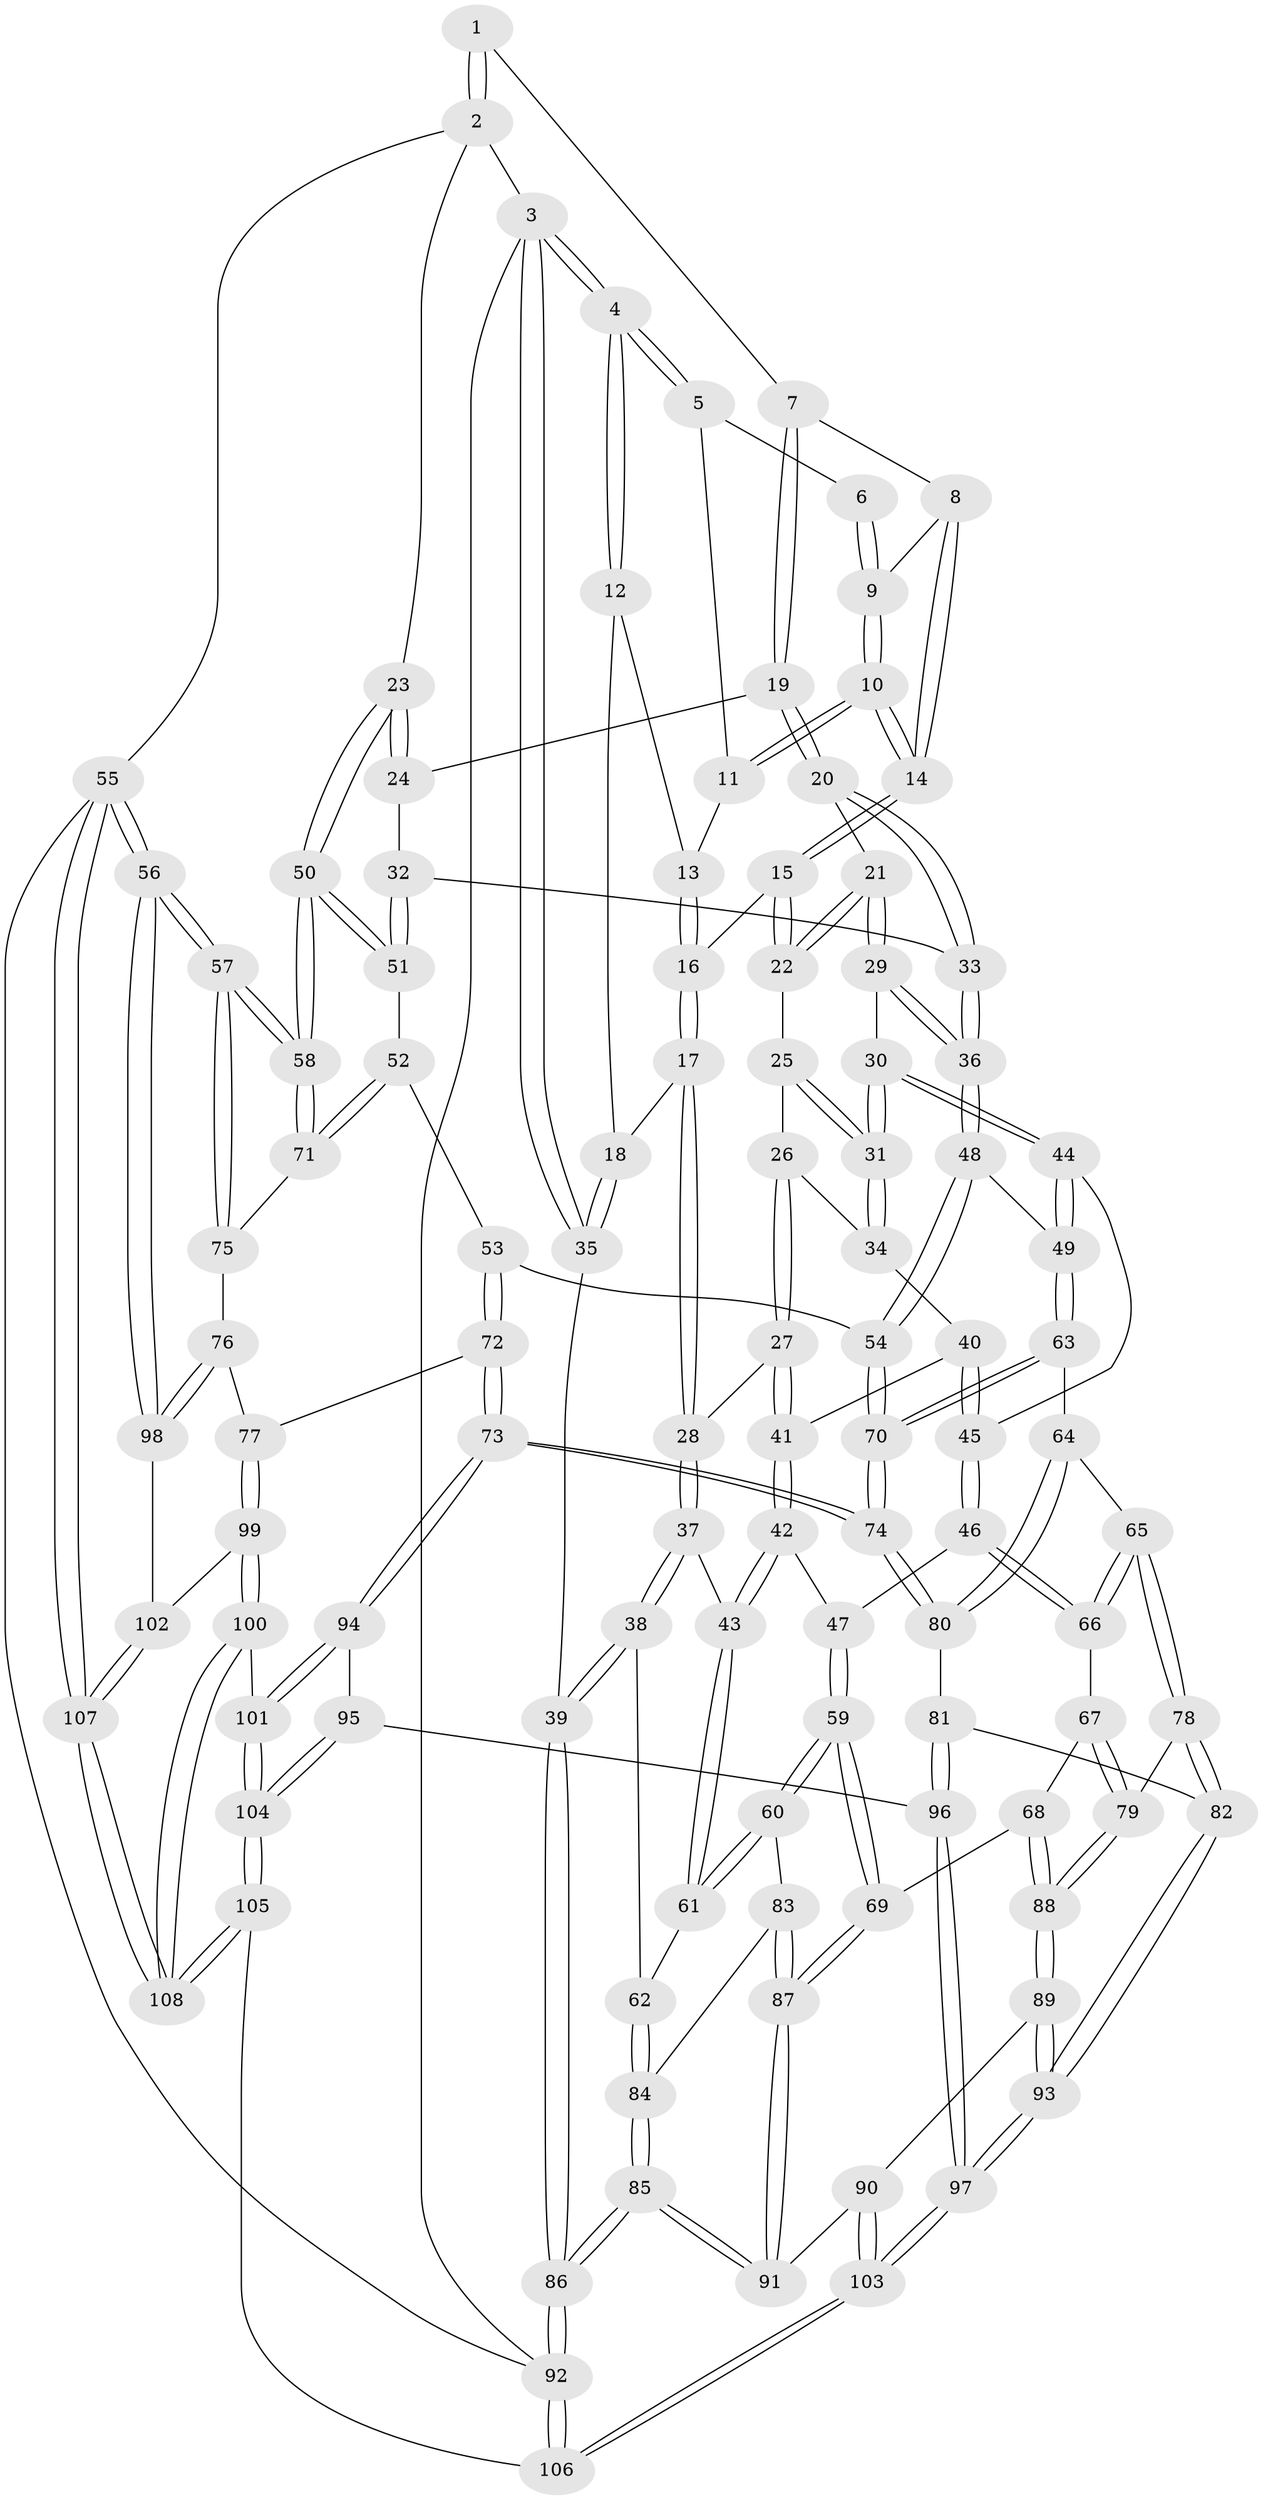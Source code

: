 // coarse degree distribution, {2: 0.07894736842105263, 4: 0.10526315789473684, 6: 0.05263157894736842, 3: 0.7236842105263158, 5: 0.039473684210526314}
// Generated by graph-tools (version 1.1) at 2025/54/03/04/25 22:54:26]
// undirected, 108 vertices, 267 edges
graph export_dot {
  node [color=gray90,style=filled];
  1 [pos="+0.6080432998652274+0"];
  2 [pos="+1+0"];
  3 [pos="+0+0"];
  4 [pos="+0+0"];
  5 [pos="+0.32281443734222465+0"];
  6 [pos="+0.3866095369787396+0"];
  7 [pos="+0.5678606493118369+0.09258466748919526"];
  8 [pos="+0.5329122407205631+0.090505049713007"];
  9 [pos="+0.4432935294214056+0.016524597212641427"];
  10 [pos="+0.3950040332159643+0.12135027289210008"];
  11 [pos="+0.2886195139779549+0.002943708042726019"];
  12 [pos="+0.046784283927123006+0.043350143585748166"];
  13 [pos="+0.2623084217469148+0.047643197560618036"];
  14 [pos="+0.40195324953185496+0.17158751583823048"];
  15 [pos="+0.3953058676136372+0.19127012581636083"];
  16 [pos="+0.2392034072281111+0.1655029775033261"];
  17 [pos="+0.16123651773984155+0.2175751175525919"];
  18 [pos="+0.13613189213685783+0.20066156724406506"];
  19 [pos="+0.6129906128942894+0.14077244951655057"];
  20 [pos="+0.5533332934947768+0.24141807901746903"];
  21 [pos="+0.5318580708681324+0.24836261069890408"];
  22 [pos="+0.4011876399784909+0.20432371667686963"];
  23 [pos="+1+0"];
  24 [pos="+0.7975780967174633+0.13648938014671708"];
  25 [pos="+0.39523662366647133+0.22421099078620757"];
  26 [pos="+0.37701391821684027+0.25689711496512185"];
  27 [pos="+0.3237372996825369+0.30929907935277046"];
  28 [pos="+0.16475563976543262+0.2425408114000826"];
  29 [pos="+0.5114973289446831+0.30825035814290286"];
  30 [pos="+0.4710324299349455+0.3716026922913948"];
  31 [pos="+0.4692215104418954+0.3699446826168067"];
  32 [pos="+0.7179768272566667+0.3523371606481347"];
  33 [pos="+0.6830515381229975+0.370214250072368"];
  34 [pos="+0.40397770471993466+0.3393166212653604"];
  35 [pos="+0+0.31023240567024885"];
  36 [pos="+0.643087167157417+0.4290702166448007"];
  37 [pos="+0.1371257849856476+0.3951801294062036"];
  38 [pos="+0+0.470752972090801"];
  39 [pos="+0+0.46117089018655155"];
  40 [pos="+0.36354260256411314+0.36329950379405934"];
  41 [pos="+0.3239079186696276+0.34262355643430276"];
  42 [pos="+0.2634249754350175+0.42038531053901057"];
  43 [pos="+0.13743818447489958+0.3953991681205037"];
  44 [pos="+0.4747618610970809+0.422572590044421"];
  45 [pos="+0.4214657709100757+0.46323388451885994"];
  46 [pos="+0.41944474092464373+0.4660472649543756"];
  47 [pos="+0.28373010217278904+0.4413176564504865"];
  48 [pos="+0.6401467405612042+0.43454518040469"];
  49 [pos="+0.6127394025443564+0.44974096699569843"];
  50 [pos="+1+0.3243666773134966"];
  51 [pos="+0.8903453707490008+0.44112328041958365"];
  52 [pos="+0.8489609536044318+0.5245580700312893"];
  53 [pos="+0.8135882278349551+0.5492851820521307"];
  54 [pos="+0.719286005833801+0.5283406062927369"];
  55 [pos="+1+1"];
  56 [pos="+1+0.8342587989453064"];
  57 [pos="+1+0.6890148076660025"];
  58 [pos="+1+0.42384552735853587"];
  59 [pos="+0.2752013513970254+0.6087606922441564"];
  60 [pos="+0.21924421480935502+0.5893538977220804"];
  61 [pos="+0.1850614958197613+0.5403367503951527"];
  62 [pos="+0.040920904657470704+0.5822625591195083"];
  63 [pos="+0.5746906116667279+0.5627645044864527"];
  64 [pos="+0.4860806530136879+0.5818206082664388"];
  65 [pos="+0.472128373776755+0.5810614783822865"];
  66 [pos="+0.4180495260321638+0.5353442487126613"];
  67 [pos="+0.36931557855720554+0.5685654001398222"];
  68 [pos="+0.2919615218864287+0.612803790524634"];
  69 [pos="+0.2756978868549421+0.6092254657757147"];
  70 [pos="+0.6477858297381329+0.6788515672198354"];
  71 [pos="+0.9121898007657443+0.6007708488526401"];
  72 [pos="+0.7768006073143582+0.731708321698598"];
  73 [pos="+0.7041347270823536+0.742571225162283"];
  74 [pos="+0.6492895400374706+0.6865735756050144"];
  75 [pos="+0.9246686509096608+0.630881993843797"];
  76 [pos="+0.827140523064788+0.7471690654644203"];
  77 [pos="+0.8106818473974517+0.7444651988048666"];
  78 [pos="+0.44502791081153137+0.6879067069305951"];
  79 [pos="+0.43385748523355144+0.6862392752542011"];
  80 [pos="+0.5510439608282742+0.7019802169137083"];
  81 [pos="+0.5103302471331611+0.7215938219529051"];
  82 [pos="+0.47976723882206684+0.7359867669316569"];
  83 [pos="+0.10908603189285787+0.6427090413432447"];
  84 [pos="+0.08338308548176829+0.6407099920568179"];
  85 [pos="+0+0.9808486133451816"];
  86 [pos="+0+1"];
  87 [pos="+0.19918032298960187+0.7475496222051689"];
  88 [pos="+0.3409749612423957+0.6814878793599146"];
  89 [pos="+0.33488763066551663+0.7523656791548625"];
  90 [pos="+0.24878397703803837+0.8150050152735197"];
  91 [pos="+0.19599322913676445+0.809300874205251"];
  92 [pos="+0+1"];
  93 [pos="+0.45892432197586713+0.8258710263912805"];
  94 [pos="+0.6837549881720848+0.7852592114420216"];
  95 [pos="+0.6747292482490913+0.7946243568679314"];
  96 [pos="+0.5983972019046555+0.8104986041050453"];
  97 [pos="+0.4619724226888409+0.8403521828400687"];
  98 [pos="+0.8810990501342527+0.7792122053331978"];
  99 [pos="+0.7983191698692703+0.911011212291138"];
  100 [pos="+0.7755262910942659+0.9344930625340214"];
  101 [pos="+0.7453359223617037+0.9020313010302823"];
  102 [pos="+0.8679040944850834+0.8983657235008802"];
  103 [pos="+0.4321079138381112+0.979862153509788"];
  104 [pos="+0.6123193221105024+0.9670316735295067"];
  105 [pos="+0.5272597961094974+1"];
  106 [pos="+0.45471400814844026+1"];
  107 [pos="+1+1"];
  108 [pos="+0.7659496215312749+1"];
  1 -- 2;
  1 -- 2;
  1 -- 7;
  2 -- 3;
  2 -- 23;
  2 -- 55;
  3 -- 4;
  3 -- 4;
  3 -- 35;
  3 -- 35;
  3 -- 92;
  4 -- 5;
  4 -- 5;
  4 -- 12;
  4 -- 12;
  5 -- 6;
  5 -- 11;
  6 -- 9;
  6 -- 9;
  7 -- 8;
  7 -- 19;
  7 -- 19;
  8 -- 9;
  8 -- 14;
  8 -- 14;
  9 -- 10;
  9 -- 10;
  10 -- 11;
  10 -- 11;
  10 -- 14;
  10 -- 14;
  11 -- 13;
  12 -- 13;
  12 -- 18;
  13 -- 16;
  13 -- 16;
  14 -- 15;
  14 -- 15;
  15 -- 16;
  15 -- 22;
  15 -- 22;
  16 -- 17;
  16 -- 17;
  17 -- 18;
  17 -- 28;
  17 -- 28;
  18 -- 35;
  18 -- 35;
  19 -- 20;
  19 -- 20;
  19 -- 24;
  20 -- 21;
  20 -- 33;
  20 -- 33;
  21 -- 22;
  21 -- 22;
  21 -- 29;
  21 -- 29;
  22 -- 25;
  23 -- 24;
  23 -- 24;
  23 -- 50;
  23 -- 50;
  24 -- 32;
  25 -- 26;
  25 -- 31;
  25 -- 31;
  26 -- 27;
  26 -- 27;
  26 -- 34;
  27 -- 28;
  27 -- 41;
  27 -- 41;
  28 -- 37;
  28 -- 37;
  29 -- 30;
  29 -- 36;
  29 -- 36;
  30 -- 31;
  30 -- 31;
  30 -- 44;
  30 -- 44;
  31 -- 34;
  31 -- 34;
  32 -- 33;
  32 -- 51;
  32 -- 51;
  33 -- 36;
  33 -- 36;
  34 -- 40;
  35 -- 39;
  36 -- 48;
  36 -- 48;
  37 -- 38;
  37 -- 38;
  37 -- 43;
  38 -- 39;
  38 -- 39;
  38 -- 62;
  39 -- 86;
  39 -- 86;
  40 -- 41;
  40 -- 45;
  40 -- 45;
  41 -- 42;
  41 -- 42;
  42 -- 43;
  42 -- 43;
  42 -- 47;
  43 -- 61;
  43 -- 61;
  44 -- 45;
  44 -- 49;
  44 -- 49;
  45 -- 46;
  45 -- 46;
  46 -- 47;
  46 -- 66;
  46 -- 66;
  47 -- 59;
  47 -- 59;
  48 -- 49;
  48 -- 54;
  48 -- 54;
  49 -- 63;
  49 -- 63;
  50 -- 51;
  50 -- 51;
  50 -- 58;
  50 -- 58;
  51 -- 52;
  52 -- 53;
  52 -- 71;
  52 -- 71;
  53 -- 54;
  53 -- 72;
  53 -- 72;
  54 -- 70;
  54 -- 70;
  55 -- 56;
  55 -- 56;
  55 -- 107;
  55 -- 107;
  55 -- 92;
  56 -- 57;
  56 -- 57;
  56 -- 98;
  56 -- 98;
  57 -- 58;
  57 -- 58;
  57 -- 75;
  57 -- 75;
  58 -- 71;
  58 -- 71;
  59 -- 60;
  59 -- 60;
  59 -- 69;
  59 -- 69;
  60 -- 61;
  60 -- 61;
  60 -- 83;
  61 -- 62;
  62 -- 84;
  62 -- 84;
  63 -- 64;
  63 -- 70;
  63 -- 70;
  64 -- 65;
  64 -- 80;
  64 -- 80;
  65 -- 66;
  65 -- 66;
  65 -- 78;
  65 -- 78;
  66 -- 67;
  67 -- 68;
  67 -- 79;
  67 -- 79;
  68 -- 69;
  68 -- 88;
  68 -- 88;
  69 -- 87;
  69 -- 87;
  70 -- 74;
  70 -- 74;
  71 -- 75;
  72 -- 73;
  72 -- 73;
  72 -- 77;
  73 -- 74;
  73 -- 74;
  73 -- 94;
  73 -- 94;
  74 -- 80;
  74 -- 80;
  75 -- 76;
  76 -- 77;
  76 -- 98;
  76 -- 98;
  77 -- 99;
  77 -- 99;
  78 -- 79;
  78 -- 82;
  78 -- 82;
  79 -- 88;
  79 -- 88;
  80 -- 81;
  81 -- 82;
  81 -- 96;
  81 -- 96;
  82 -- 93;
  82 -- 93;
  83 -- 84;
  83 -- 87;
  83 -- 87;
  84 -- 85;
  84 -- 85;
  85 -- 86;
  85 -- 86;
  85 -- 91;
  85 -- 91;
  86 -- 92;
  86 -- 92;
  87 -- 91;
  87 -- 91;
  88 -- 89;
  88 -- 89;
  89 -- 90;
  89 -- 93;
  89 -- 93;
  90 -- 91;
  90 -- 103;
  90 -- 103;
  92 -- 106;
  92 -- 106;
  93 -- 97;
  93 -- 97;
  94 -- 95;
  94 -- 101;
  94 -- 101;
  95 -- 96;
  95 -- 104;
  95 -- 104;
  96 -- 97;
  96 -- 97;
  97 -- 103;
  97 -- 103;
  98 -- 102;
  99 -- 100;
  99 -- 100;
  99 -- 102;
  100 -- 101;
  100 -- 108;
  100 -- 108;
  101 -- 104;
  101 -- 104;
  102 -- 107;
  102 -- 107;
  103 -- 106;
  103 -- 106;
  104 -- 105;
  104 -- 105;
  105 -- 106;
  105 -- 108;
  105 -- 108;
  107 -- 108;
  107 -- 108;
}
